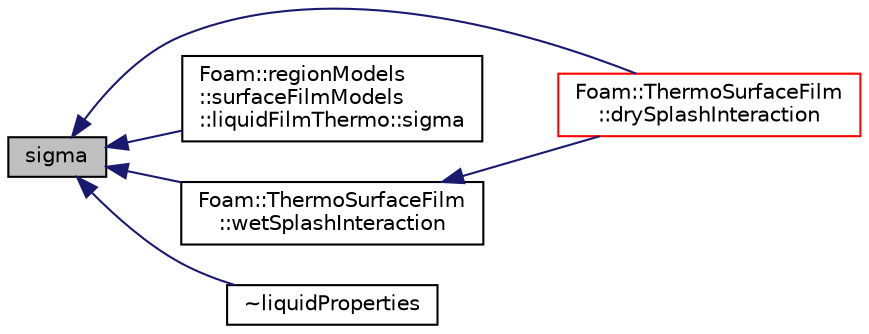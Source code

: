 digraph "sigma"
{
  bgcolor="transparent";
  edge [fontname="Helvetica",fontsize="10",labelfontname="Helvetica",labelfontsize="10"];
  node [fontname="Helvetica",fontsize="10",shape=record];
  rankdir="LR";
  Node541 [label="sigma",height=0.2,width=0.4,color="black", fillcolor="grey75", style="filled", fontcolor="black"];
  Node541 -> Node542 [dir="back",color="midnightblue",fontsize="10",style="solid",fontname="Helvetica"];
  Node542 [label="Foam::ThermoSurfaceFilm\l::drySplashInteraction",height=0.2,width=0.4,color="red",URL="$a25505.html#ab9999d268de13beec5daa1b2326b327b",tooltip="Parcel interaction with dry surface. "];
  Node541 -> Node549 [dir="back",color="midnightblue",fontsize="10",style="solid",fontname="Helvetica"];
  Node549 [label="Foam::regionModels\l::surfaceFilmModels\l::liquidFilmThermo::sigma",height=0.2,width=0.4,color="black",URL="$a30141.html#a40b70a3817d76f160b9cb9aac8e4e492",tooltip="Return surface tension [kg/s2]. "];
  Node541 -> Node550 [dir="back",color="midnightblue",fontsize="10",style="solid",fontname="Helvetica"];
  Node550 [label="Foam::ThermoSurfaceFilm\l::wetSplashInteraction",height=0.2,width=0.4,color="black",URL="$a25505.html#aef39bd50a1c5b103a503498a2669b3f3",tooltip="Parcel interaction with wetted surface. "];
  Node550 -> Node542 [dir="back",color="midnightblue",fontsize="10",style="solid",fontname="Helvetica"];
  Node541 -> Node551 [dir="back",color="midnightblue",fontsize="10",style="solid",fontname="Helvetica"];
  Node551 [label="~liquidProperties",height=0.2,width=0.4,color="black",URL="$a31289.html#aeae3a2914413bd2fa49246f6f512af62",tooltip="Destructor. "];
}
